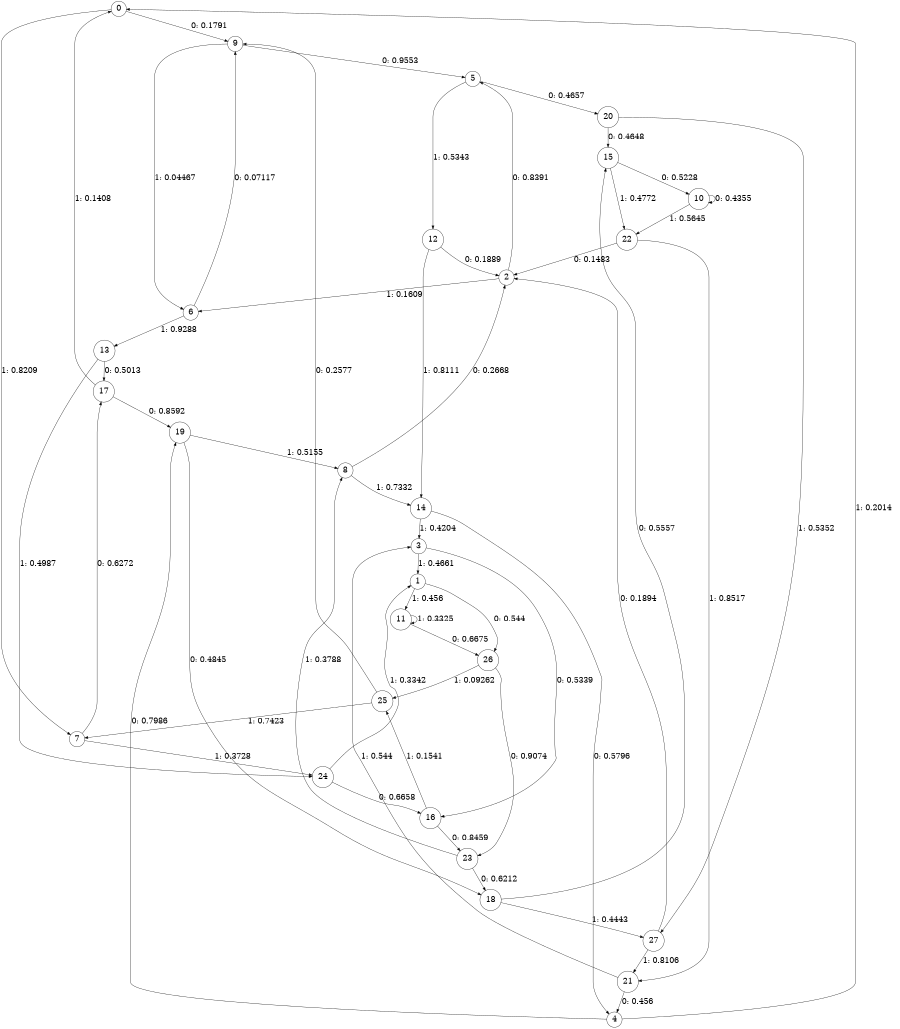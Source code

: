 digraph "ch11faceL5" {
size = "6,8.5";
ratio = "fill";
node [shape = circle];
node [fontsize = 24];
edge [fontsize = 24];
0 -> 9 [label = "0: 0.1791   "];
0 -> 7 [label = "1: 0.8209   "];
1 -> 26 [label = "0: 0.544    "];
1 -> 11 [label = "1: 0.456    "];
2 -> 5 [label = "0: 0.8391   "];
2 -> 6 [label = "1: 0.1609   "];
3 -> 16 [label = "0: 0.5339   "];
3 -> 1 [label = "1: 0.4661   "];
4 -> 19 [label = "0: 0.7986   "];
4 -> 0 [label = "1: 0.2014   "];
5 -> 20 [label = "0: 0.4657   "];
5 -> 12 [label = "1: 0.5343   "];
6 -> 9 [label = "0: 0.07117  "];
6 -> 13 [label = "1: 0.9288   "];
7 -> 17 [label = "0: 0.6272   "];
7 -> 24 [label = "1: 0.3728   "];
8 -> 2 [label = "0: 0.2668   "];
8 -> 14 [label = "1: 0.7332   "];
9 -> 5 [label = "0: 0.9553   "];
9 -> 6 [label = "1: 0.04467  "];
10 -> 10 [label = "0: 0.4355   "];
10 -> 22 [label = "1: 0.5645   "];
11 -> 26 [label = "0: 0.6675   "];
11 -> 11 [label = "1: 0.3325   "];
12 -> 2 [label = "0: 0.1889   "];
12 -> 14 [label = "1: 0.8111   "];
13 -> 17 [label = "0: 0.5013   "];
13 -> 24 [label = "1: 0.4987   "];
14 -> 4 [label = "0: 0.5796   "];
14 -> 3 [label = "1: 0.4204   "];
15 -> 10 [label = "0: 0.5228   "];
15 -> 22 [label = "1: 0.4772   "];
16 -> 23 [label = "0: 0.8459   "];
16 -> 25 [label = "1: 0.1541   "];
17 -> 19 [label = "0: 0.8592   "];
17 -> 0 [label = "1: 0.1408   "];
18 -> 15 [label = "0: 0.5557   "];
18 -> 27 [label = "1: 0.4443   "];
19 -> 18 [label = "0: 0.4845   "];
19 -> 8 [label = "1: 0.5155   "];
20 -> 15 [label = "0: 0.4648   "];
20 -> 27 [label = "1: 0.5352   "];
21 -> 4 [label = "0: 0.456    "];
21 -> 3 [label = "1: 0.544    "];
22 -> 2 [label = "0: 0.1483   "];
22 -> 21 [label = "1: 0.8517   "];
23 -> 18 [label = "0: 0.6212   "];
23 -> 8 [label = "1: 0.3788   "];
24 -> 16 [label = "0: 0.6658   "];
24 -> 1 [label = "1: 0.3342   "];
25 -> 9 [label = "0: 0.2577   "];
25 -> 7 [label = "1: 0.7423   "];
26 -> 23 [label = "0: 0.9074   "];
26 -> 25 [label = "1: 0.09262  "];
27 -> 2 [label = "0: 0.1894   "];
27 -> 21 [label = "1: 0.8106   "];
}